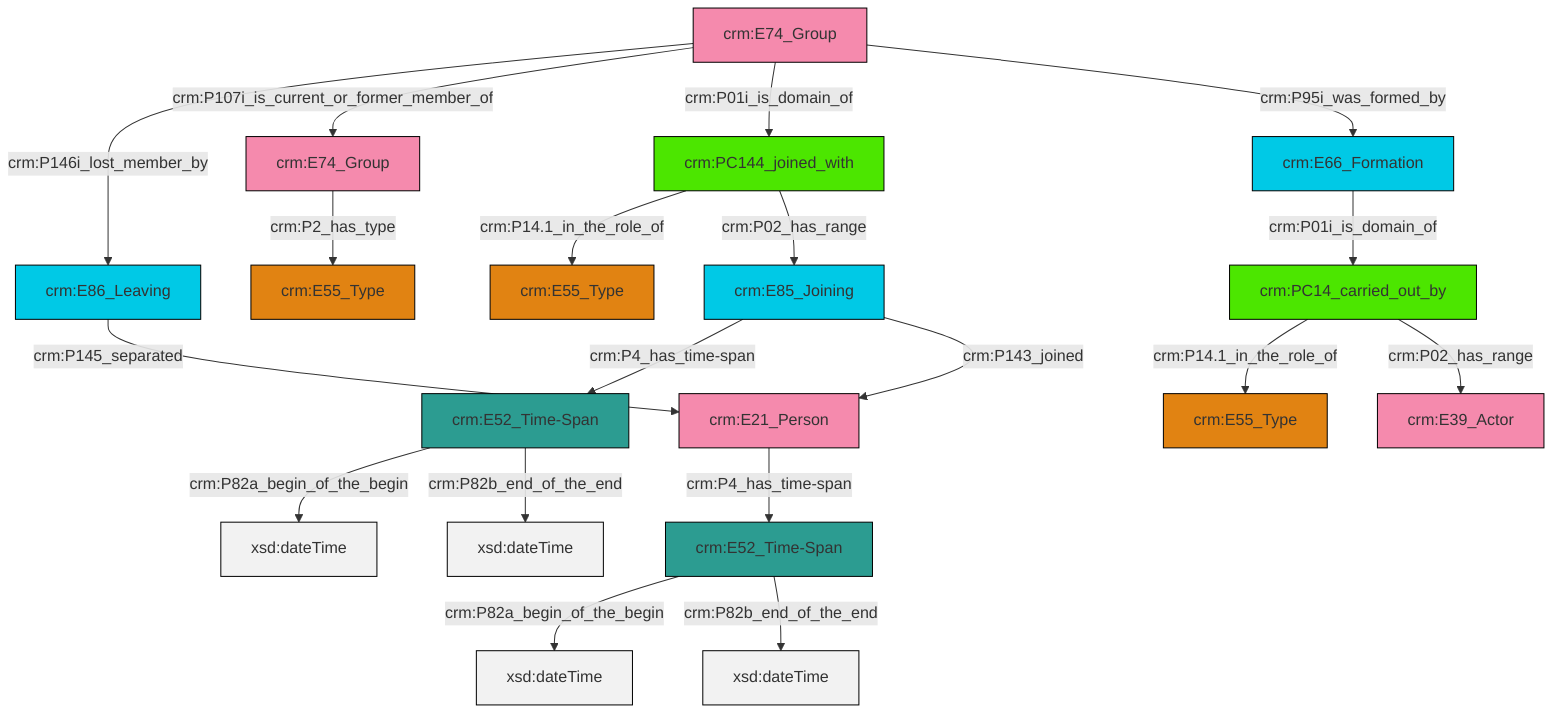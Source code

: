 graph TD
classDef Literal fill:#f2f2f2,stroke:#000000;
classDef CRM_Entity fill:#FFFFFF,stroke:#000000;
classDef Temporal_Entity fill:#00C9E6, stroke:#000000;
classDef Type fill:#E18312, stroke:#000000;
classDef Time-Span fill:#2C9C91, stroke:#000000;
classDef Appellation fill:#FFEB7F, stroke:#000000;
classDef Place fill:#008836, stroke:#000000;
classDef Persistent_Item fill:#B266B2, stroke:#000000;
classDef Conceptual_Object fill:#FFD700, stroke:#000000;
classDef Physical_Thing fill:#D2B48C, stroke:#000000;
classDef Actor fill:#f58aad, stroke:#000000;
classDef PC_Classes fill:#4ce600, stroke:#000000;
classDef Multi fill:#cccccc,stroke:#000000;

4["crm:E74_Group"]:::Actor -->|crm:P2_has_type| 5["crm:E55_Type"]:::Type
0["crm:E85_Joining"]:::Temporal_Entity -->|crm:P4_has_time-span| 8["crm:E52_Time-Span"]:::Time-Span
10["crm:E66_Formation"]:::Temporal_Entity -->|crm:P01i_is_domain_of| 11["crm:PC14_carried_out_by"]:::PC_Classes
14["crm:E21_Person"]:::Actor -->|crm:P4_has_time-span| 15["crm:E52_Time-Span"]:::Time-Span
16["crm:E74_Group"]:::Actor -->|crm:P146i_lost_member_by| 17["crm:E86_Leaving"]:::Temporal_Entity
12["crm:PC144_joined_with"]:::PC_Classes -->|crm:P14.1_in_the_role_of| 2["crm:E55_Type"]:::Type
15["crm:E52_Time-Span"]:::Time-Span -->|crm:P82a_begin_of_the_begin| 22[xsd:dateTime]:::Literal
12["crm:PC144_joined_with"]:::PC_Classes -->|crm:P02_has_range| 0["crm:E85_Joining"]:::Temporal_Entity
16["crm:E74_Group"]:::Actor -->|crm:P107i_is_current_or_former_member_of| 4["crm:E74_Group"]:::Actor
8["crm:E52_Time-Span"]:::Time-Span -->|crm:P82a_begin_of_the_begin| 23[xsd:dateTime]:::Literal
16["crm:E74_Group"]:::Actor -->|crm:P01i_is_domain_of| 12["crm:PC144_joined_with"]:::PC_Classes
16["crm:E74_Group"]:::Actor -->|crm:P95i_was_formed_by| 10["crm:E66_Formation"]:::Temporal_Entity
0["crm:E85_Joining"]:::Temporal_Entity -->|crm:P143_joined| 14["crm:E21_Person"]:::Actor
15["crm:E52_Time-Span"]:::Time-Span -->|crm:P82b_end_of_the_end| 25[xsd:dateTime]:::Literal
11["crm:PC14_carried_out_by"]:::PC_Classes -->|crm:P14.1_in_the_role_of| 18["crm:E55_Type"]:::Type
17["crm:E86_Leaving"]:::Temporal_Entity -->|crm:P145_separated| 14["crm:E21_Person"]:::Actor
8["crm:E52_Time-Span"]:::Time-Span -->|crm:P82b_end_of_the_end| 31[xsd:dateTime]:::Literal
11["crm:PC14_carried_out_by"]:::PC_Classes -->|crm:P02_has_range| 6["crm:E39_Actor"]:::Actor